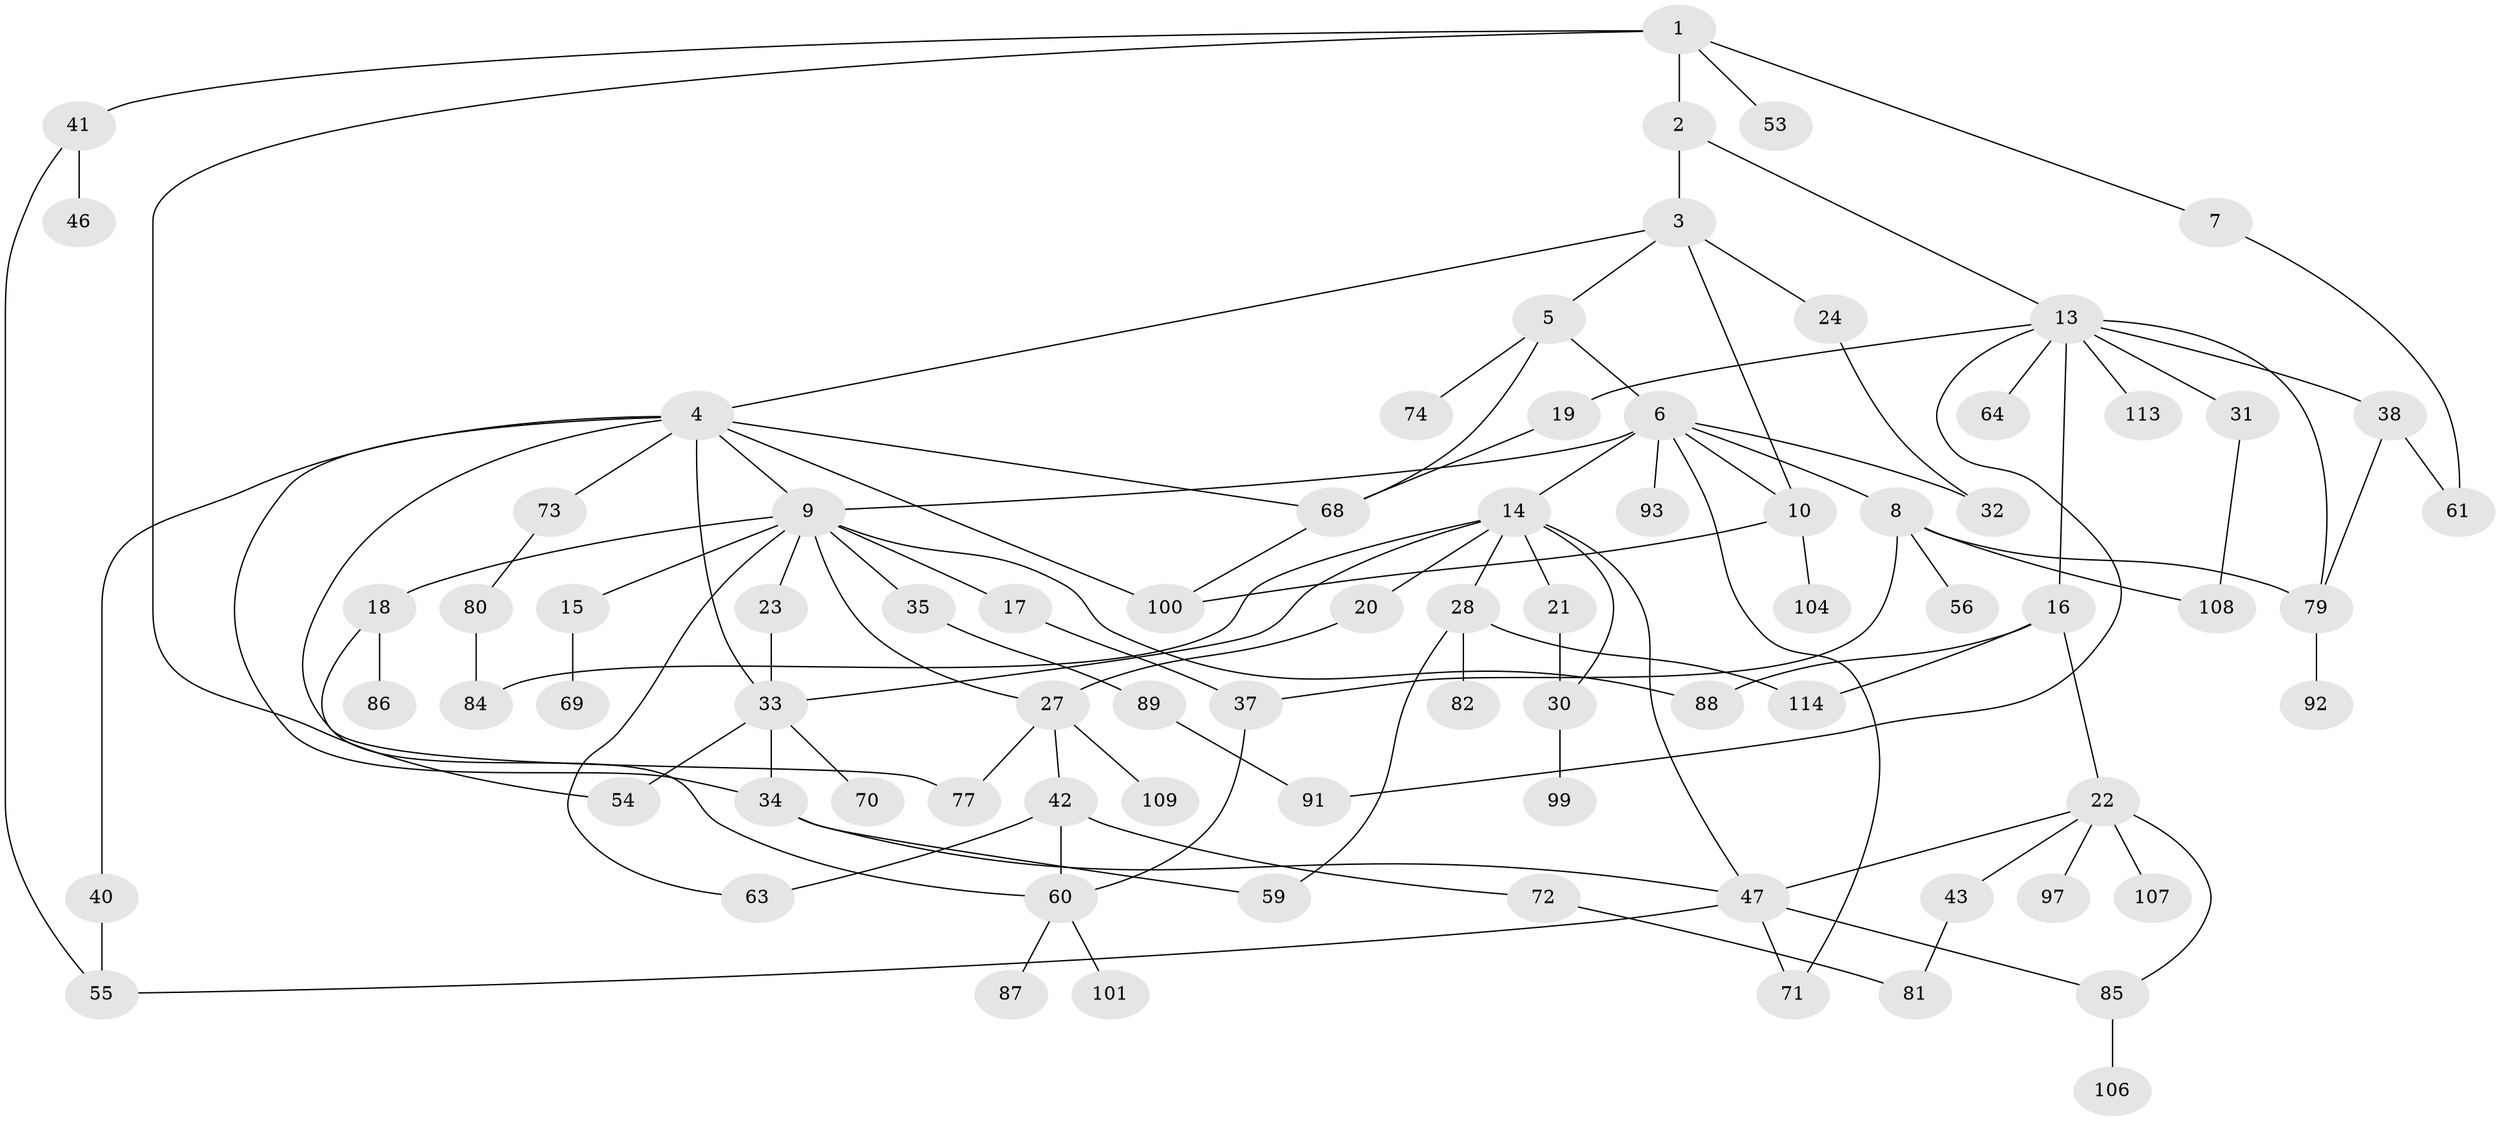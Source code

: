 // Generated by graph-tools (version 1.1) at 2025/51/02/27/25 19:51:37]
// undirected, 79 vertices, 112 edges
graph export_dot {
graph [start="1"]
  node [color=gray90,style=filled];
  1 [super="+29"];
  2;
  3;
  4 [super="+11"];
  5 [super="+66"];
  6 [super="+25"];
  7 [super="+36"];
  8 [super="+44"];
  9 [super="+12"];
  10 [super="+26"];
  13 [super="+52"];
  14 [super="+76"];
  15;
  16 [super="+96"];
  17 [super="+48"];
  18;
  19 [super="+45"];
  20 [super="+49"];
  21 [super="+39"];
  22 [super="+90"];
  23;
  24;
  27;
  28 [super="+110"];
  30 [super="+50"];
  31 [super="+102"];
  32;
  33 [super="+65"];
  34 [super="+75"];
  35 [super="+51"];
  37 [super="+62"];
  38;
  40;
  41;
  42 [super="+78"];
  43;
  46;
  47 [super="+105"];
  53;
  54 [super="+58"];
  55 [super="+57"];
  56;
  59 [super="+112"];
  60 [super="+67"];
  61 [super="+83"];
  63 [super="+111"];
  64;
  68 [super="+98"];
  69;
  70;
  71;
  72;
  73;
  74;
  77 [super="+95"];
  79;
  80;
  81;
  82;
  84;
  85;
  86;
  87;
  88 [super="+103"];
  89 [super="+94"];
  91;
  92;
  93;
  97;
  99;
  100;
  101;
  104;
  106;
  107;
  108;
  109;
  113;
  114;
  1 -- 2;
  1 -- 7;
  1 -- 41;
  1 -- 53;
  1 -- 54;
  2 -- 3;
  2 -- 13;
  3 -- 4;
  3 -- 5;
  3 -- 24;
  3 -- 10;
  4 -- 9;
  4 -- 34;
  4 -- 33;
  4 -- 100;
  4 -- 40;
  4 -- 73;
  4 -- 77;
  4 -- 68;
  5 -- 6;
  5 -- 74;
  5 -- 68;
  6 -- 8;
  6 -- 10;
  6 -- 14;
  6 -- 71;
  6 -- 93 [weight=2];
  6 -- 9;
  6 -- 32;
  7 -- 61;
  8 -- 37;
  8 -- 56;
  8 -- 79;
  8 -- 108;
  9 -- 17;
  9 -- 18;
  9 -- 27;
  9 -- 63;
  9 -- 88;
  9 -- 35;
  9 -- 15;
  9 -- 23;
  10 -- 104;
  10 -- 100;
  13 -- 16;
  13 -- 19;
  13 -- 31;
  13 -- 38;
  13 -- 91;
  13 -- 79;
  13 -- 64;
  13 -- 113;
  14 -- 20;
  14 -- 21;
  14 -- 28;
  14 -- 47;
  14 -- 84;
  14 -- 33;
  14 -- 30;
  15 -- 69;
  16 -- 22;
  16 -- 88;
  16 -- 114;
  17 -- 37;
  18 -- 86;
  18 -- 60;
  19 -- 68;
  20 -- 27;
  21 -- 30;
  22 -- 43;
  22 -- 47;
  22 -- 97;
  22 -- 107;
  22 -- 85;
  23 -- 33;
  24 -- 32;
  27 -- 42;
  27 -- 77;
  27 -- 109;
  28 -- 82;
  28 -- 114;
  28 -- 59;
  30 -- 99;
  31 -- 108;
  33 -- 54;
  33 -- 70;
  33 -- 34;
  34 -- 59;
  34 -- 47;
  35 -- 89;
  37 -- 60;
  38 -- 79;
  38 -- 61;
  40 -- 55;
  41 -- 46;
  41 -- 55;
  42 -- 72;
  42 -- 60;
  42 -- 63;
  43 -- 81;
  47 -- 85;
  47 -- 71;
  47 -- 55;
  60 -- 87;
  60 -- 101;
  68 -- 100;
  72 -- 81;
  73 -- 80;
  79 -- 92;
  80 -- 84;
  85 -- 106;
  89 -- 91;
}
